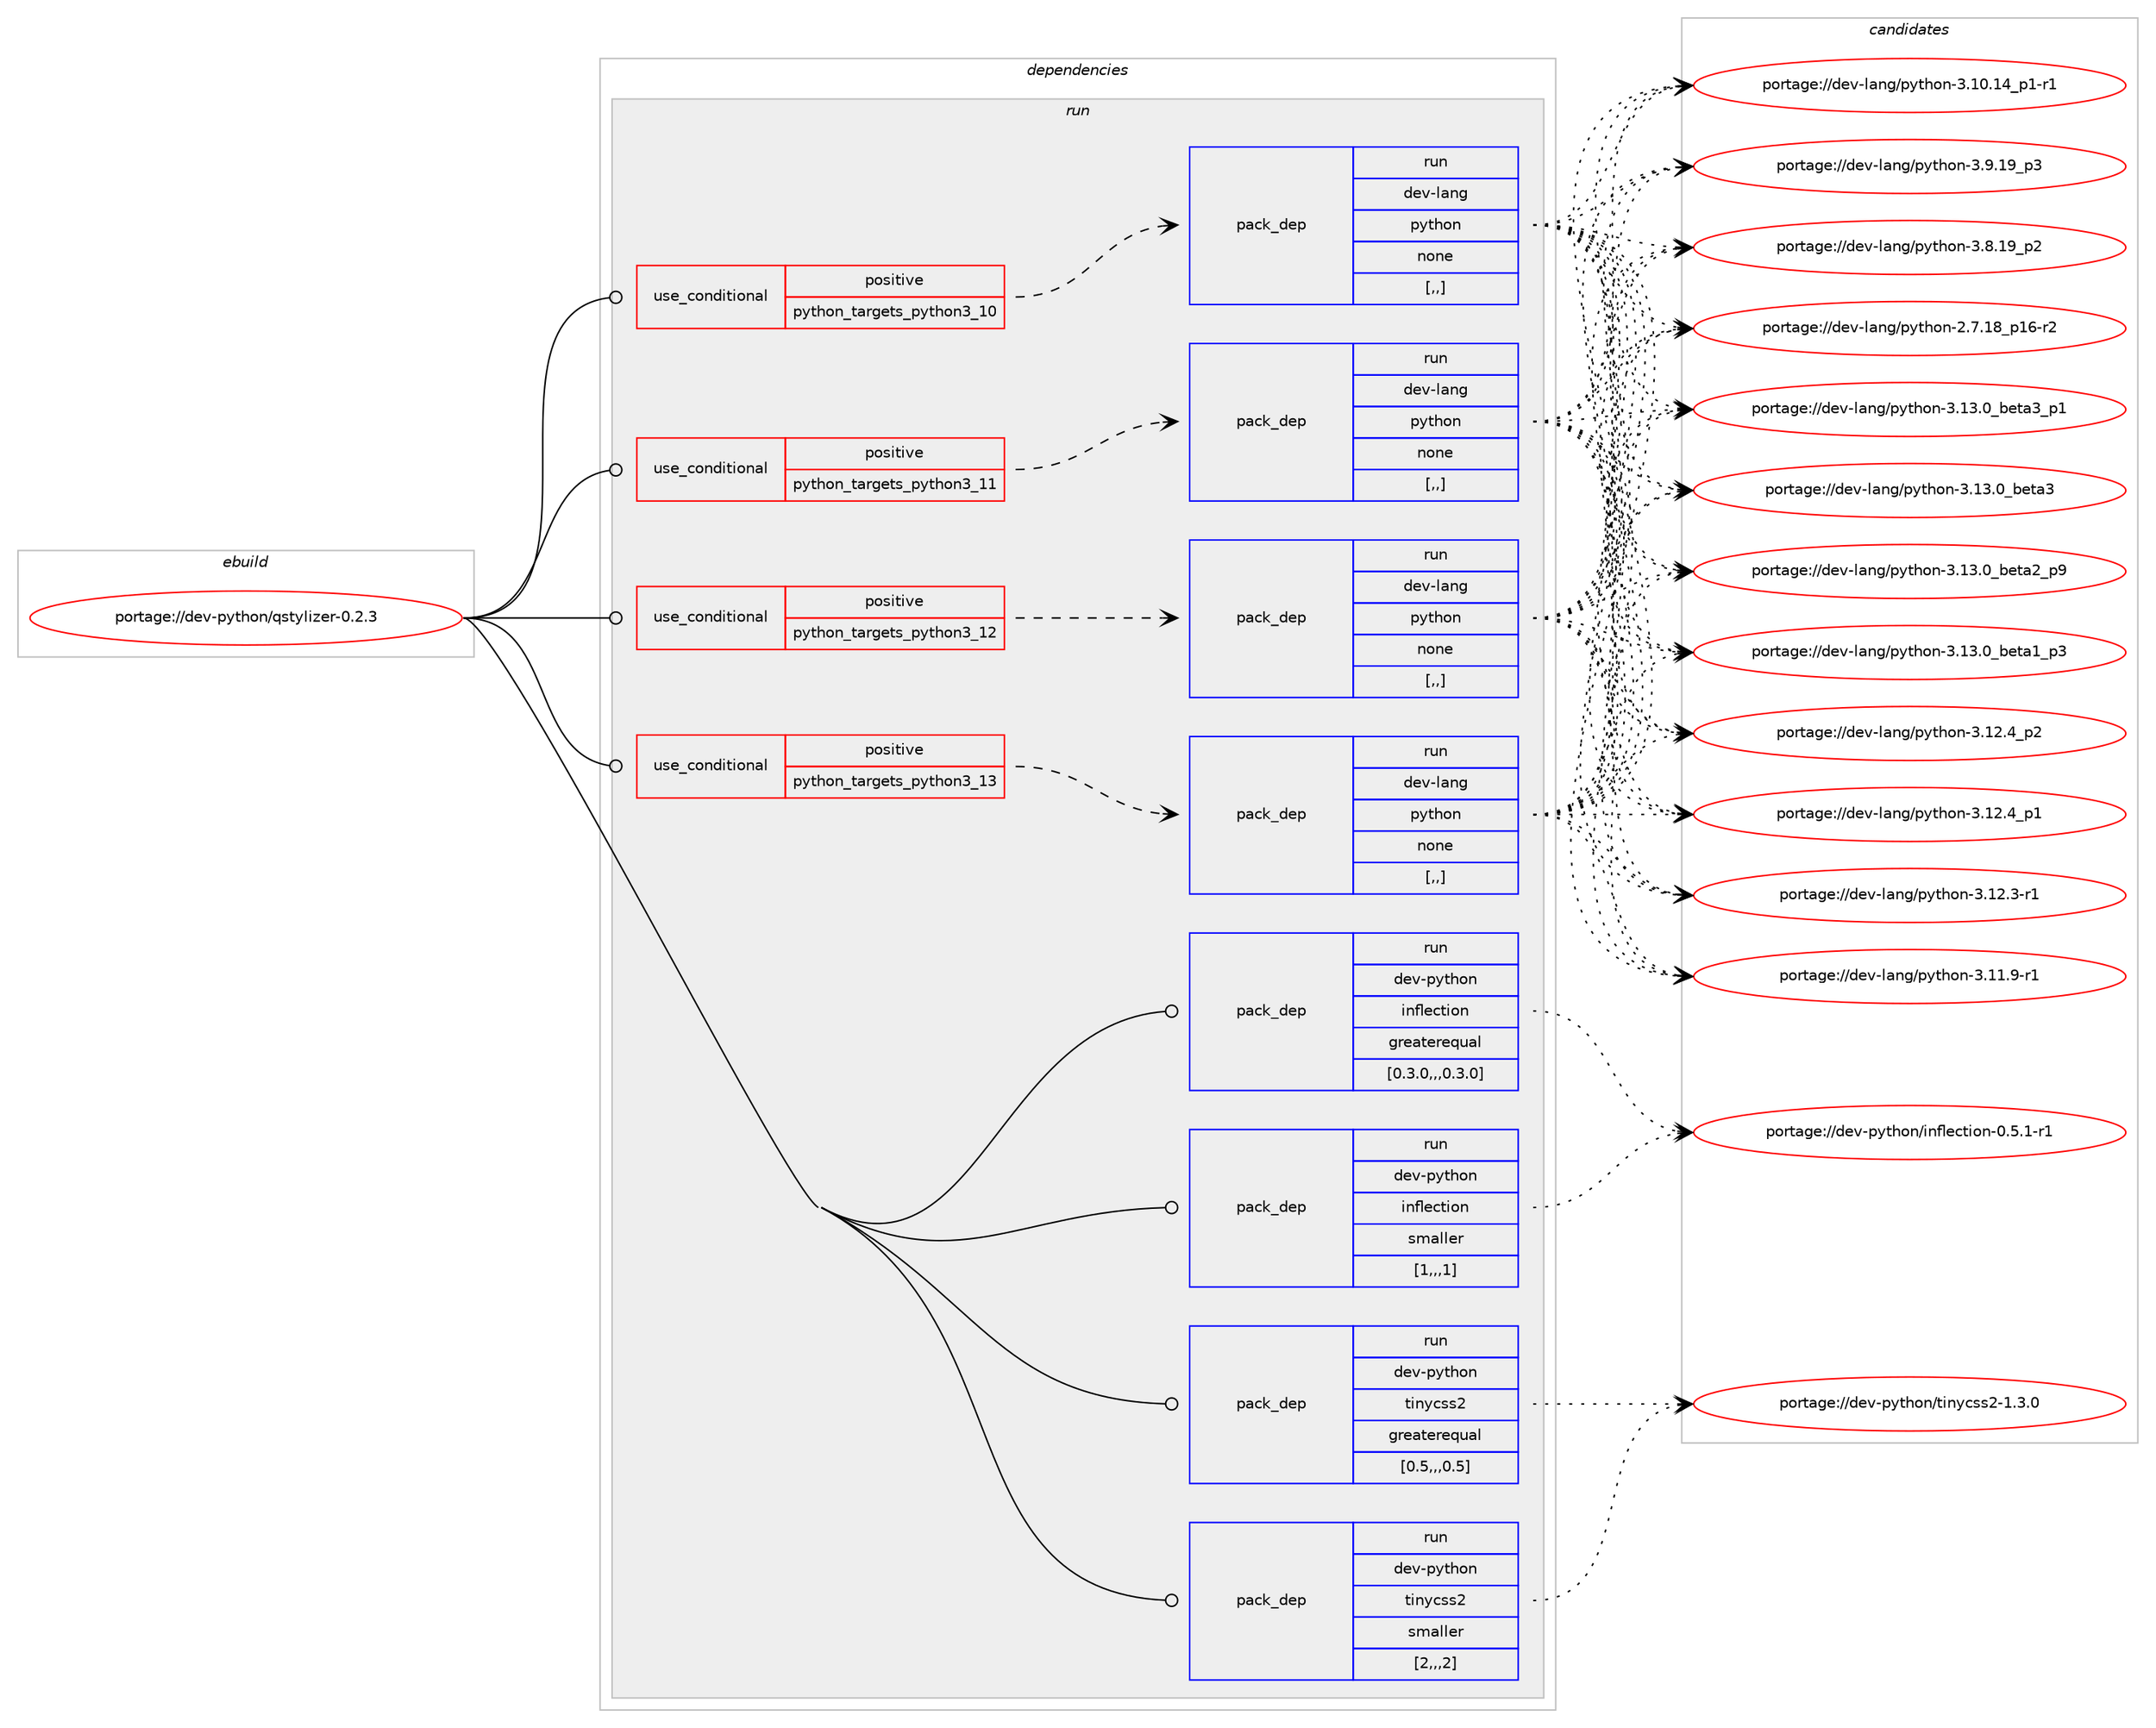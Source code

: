 digraph prolog {

# *************
# Graph options
# *************

newrank=true;
concentrate=true;
compound=true;
graph [rankdir=LR,fontname=Helvetica,fontsize=10,ranksep=1.5];#, ranksep=2.5, nodesep=0.2];
edge  [arrowhead=vee];
node  [fontname=Helvetica,fontsize=10];

# **********
# The ebuild
# **********

subgraph cluster_leftcol {
color=gray;
label=<<i>ebuild</i>>;
id [label="portage://dev-python/qstylizer-0.2.3", color=red, width=4, href="../dev-python/qstylizer-0.2.3.svg"];
}

# ****************
# The dependencies
# ****************

subgraph cluster_midcol {
color=gray;
label=<<i>dependencies</i>>;
subgraph cluster_compile {
fillcolor="#eeeeee";
style=filled;
label=<<i>compile</i>>;
}
subgraph cluster_compileandrun {
fillcolor="#eeeeee";
style=filled;
label=<<i>compile and run</i>>;
}
subgraph cluster_run {
fillcolor="#eeeeee";
style=filled;
label=<<i>run</i>>;
subgraph cond38596 {
dependency160845 [label=<<TABLE BORDER="0" CELLBORDER="1" CELLSPACING="0" CELLPADDING="4"><TR><TD ROWSPAN="3" CELLPADDING="10">use_conditional</TD></TR><TR><TD>positive</TD></TR><TR><TD>python_targets_python3_10</TD></TR></TABLE>>, shape=none, color=red];
subgraph pack120977 {
dependency160846 [label=<<TABLE BORDER="0" CELLBORDER="1" CELLSPACING="0" CELLPADDING="4" WIDTH="220"><TR><TD ROWSPAN="6" CELLPADDING="30">pack_dep</TD></TR><TR><TD WIDTH="110">run</TD></TR><TR><TD>dev-lang</TD></TR><TR><TD>python</TD></TR><TR><TD>none</TD></TR><TR><TD>[,,]</TD></TR></TABLE>>, shape=none, color=blue];
}
dependency160845:e -> dependency160846:w [weight=20,style="dashed",arrowhead="vee"];
}
id:e -> dependency160845:w [weight=20,style="solid",arrowhead="odot"];
subgraph cond38597 {
dependency160847 [label=<<TABLE BORDER="0" CELLBORDER="1" CELLSPACING="0" CELLPADDING="4"><TR><TD ROWSPAN="3" CELLPADDING="10">use_conditional</TD></TR><TR><TD>positive</TD></TR><TR><TD>python_targets_python3_11</TD></TR></TABLE>>, shape=none, color=red];
subgraph pack120978 {
dependency160848 [label=<<TABLE BORDER="0" CELLBORDER="1" CELLSPACING="0" CELLPADDING="4" WIDTH="220"><TR><TD ROWSPAN="6" CELLPADDING="30">pack_dep</TD></TR><TR><TD WIDTH="110">run</TD></TR><TR><TD>dev-lang</TD></TR><TR><TD>python</TD></TR><TR><TD>none</TD></TR><TR><TD>[,,]</TD></TR></TABLE>>, shape=none, color=blue];
}
dependency160847:e -> dependency160848:w [weight=20,style="dashed",arrowhead="vee"];
}
id:e -> dependency160847:w [weight=20,style="solid",arrowhead="odot"];
subgraph cond38598 {
dependency160849 [label=<<TABLE BORDER="0" CELLBORDER="1" CELLSPACING="0" CELLPADDING="4"><TR><TD ROWSPAN="3" CELLPADDING="10">use_conditional</TD></TR><TR><TD>positive</TD></TR><TR><TD>python_targets_python3_12</TD></TR></TABLE>>, shape=none, color=red];
subgraph pack120979 {
dependency160850 [label=<<TABLE BORDER="0" CELLBORDER="1" CELLSPACING="0" CELLPADDING="4" WIDTH="220"><TR><TD ROWSPAN="6" CELLPADDING="30">pack_dep</TD></TR><TR><TD WIDTH="110">run</TD></TR><TR><TD>dev-lang</TD></TR><TR><TD>python</TD></TR><TR><TD>none</TD></TR><TR><TD>[,,]</TD></TR></TABLE>>, shape=none, color=blue];
}
dependency160849:e -> dependency160850:w [weight=20,style="dashed",arrowhead="vee"];
}
id:e -> dependency160849:w [weight=20,style="solid",arrowhead="odot"];
subgraph cond38599 {
dependency160851 [label=<<TABLE BORDER="0" CELLBORDER="1" CELLSPACING="0" CELLPADDING="4"><TR><TD ROWSPAN="3" CELLPADDING="10">use_conditional</TD></TR><TR><TD>positive</TD></TR><TR><TD>python_targets_python3_13</TD></TR></TABLE>>, shape=none, color=red];
subgraph pack120980 {
dependency160852 [label=<<TABLE BORDER="0" CELLBORDER="1" CELLSPACING="0" CELLPADDING="4" WIDTH="220"><TR><TD ROWSPAN="6" CELLPADDING="30">pack_dep</TD></TR><TR><TD WIDTH="110">run</TD></TR><TR><TD>dev-lang</TD></TR><TR><TD>python</TD></TR><TR><TD>none</TD></TR><TR><TD>[,,]</TD></TR></TABLE>>, shape=none, color=blue];
}
dependency160851:e -> dependency160852:w [weight=20,style="dashed",arrowhead="vee"];
}
id:e -> dependency160851:w [weight=20,style="solid",arrowhead="odot"];
subgraph pack120981 {
dependency160853 [label=<<TABLE BORDER="0" CELLBORDER="1" CELLSPACING="0" CELLPADDING="4" WIDTH="220"><TR><TD ROWSPAN="6" CELLPADDING="30">pack_dep</TD></TR><TR><TD WIDTH="110">run</TD></TR><TR><TD>dev-python</TD></TR><TR><TD>inflection</TD></TR><TR><TD>greaterequal</TD></TR><TR><TD>[0.3.0,,,0.3.0]</TD></TR></TABLE>>, shape=none, color=blue];
}
id:e -> dependency160853:w [weight=20,style="solid",arrowhead="odot"];
subgraph pack120982 {
dependency160854 [label=<<TABLE BORDER="0" CELLBORDER="1" CELLSPACING="0" CELLPADDING="4" WIDTH="220"><TR><TD ROWSPAN="6" CELLPADDING="30">pack_dep</TD></TR><TR><TD WIDTH="110">run</TD></TR><TR><TD>dev-python</TD></TR><TR><TD>inflection</TD></TR><TR><TD>smaller</TD></TR><TR><TD>[1,,,1]</TD></TR></TABLE>>, shape=none, color=blue];
}
id:e -> dependency160854:w [weight=20,style="solid",arrowhead="odot"];
subgraph pack120983 {
dependency160855 [label=<<TABLE BORDER="0" CELLBORDER="1" CELLSPACING="0" CELLPADDING="4" WIDTH="220"><TR><TD ROWSPAN="6" CELLPADDING="30">pack_dep</TD></TR><TR><TD WIDTH="110">run</TD></TR><TR><TD>dev-python</TD></TR><TR><TD>tinycss2</TD></TR><TR><TD>greaterequal</TD></TR><TR><TD>[0.5,,,0.5]</TD></TR></TABLE>>, shape=none, color=blue];
}
id:e -> dependency160855:w [weight=20,style="solid",arrowhead="odot"];
subgraph pack120984 {
dependency160856 [label=<<TABLE BORDER="0" CELLBORDER="1" CELLSPACING="0" CELLPADDING="4" WIDTH="220"><TR><TD ROWSPAN="6" CELLPADDING="30">pack_dep</TD></TR><TR><TD WIDTH="110">run</TD></TR><TR><TD>dev-python</TD></TR><TR><TD>tinycss2</TD></TR><TR><TD>smaller</TD></TR><TR><TD>[2,,,2]</TD></TR></TABLE>>, shape=none, color=blue];
}
id:e -> dependency160856:w [weight=20,style="solid",arrowhead="odot"];
}
}

# **************
# The candidates
# **************

subgraph cluster_choices {
rank=same;
color=gray;
label=<<i>candidates</i>>;

subgraph choice120977 {
color=black;
nodesep=1;
choice10010111845108971101034711212111610411111045514649514648959810111697519511249 [label="portage://dev-lang/python-3.13.0_beta3_p1", color=red, width=4,href="../dev-lang/python-3.13.0_beta3_p1.svg"];
choice1001011184510897110103471121211161041111104551464951464895981011169751 [label="portage://dev-lang/python-3.13.0_beta3", color=red, width=4,href="../dev-lang/python-3.13.0_beta3.svg"];
choice10010111845108971101034711212111610411111045514649514648959810111697509511257 [label="portage://dev-lang/python-3.13.0_beta2_p9", color=red, width=4,href="../dev-lang/python-3.13.0_beta2_p9.svg"];
choice10010111845108971101034711212111610411111045514649514648959810111697499511251 [label="portage://dev-lang/python-3.13.0_beta1_p3", color=red, width=4,href="../dev-lang/python-3.13.0_beta1_p3.svg"];
choice100101118451089711010347112121116104111110455146495046529511250 [label="portage://dev-lang/python-3.12.4_p2", color=red, width=4,href="../dev-lang/python-3.12.4_p2.svg"];
choice100101118451089711010347112121116104111110455146495046529511249 [label="portage://dev-lang/python-3.12.4_p1", color=red, width=4,href="../dev-lang/python-3.12.4_p1.svg"];
choice100101118451089711010347112121116104111110455146495046514511449 [label="portage://dev-lang/python-3.12.3-r1", color=red, width=4,href="../dev-lang/python-3.12.3-r1.svg"];
choice100101118451089711010347112121116104111110455146494946574511449 [label="portage://dev-lang/python-3.11.9-r1", color=red, width=4,href="../dev-lang/python-3.11.9-r1.svg"];
choice100101118451089711010347112121116104111110455146494846495295112494511449 [label="portage://dev-lang/python-3.10.14_p1-r1", color=red, width=4,href="../dev-lang/python-3.10.14_p1-r1.svg"];
choice100101118451089711010347112121116104111110455146574649579511251 [label="portage://dev-lang/python-3.9.19_p3", color=red, width=4,href="../dev-lang/python-3.9.19_p3.svg"];
choice100101118451089711010347112121116104111110455146564649579511250 [label="portage://dev-lang/python-3.8.19_p2", color=red, width=4,href="../dev-lang/python-3.8.19_p2.svg"];
choice100101118451089711010347112121116104111110455046554649569511249544511450 [label="portage://dev-lang/python-2.7.18_p16-r2", color=red, width=4,href="../dev-lang/python-2.7.18_p16-r2.svg"];
dependency160846:e -> choice10010111845108971101034711212111610411111045514649514648959810111697519511249:w [style=dotted,weight="100"];
dependency160846:e -> choice1001011184510897110103471121211161041111104551464951464895981011169751:w [style=dotted,weight="100"];
dependency160846:e -> choice10010111845108971101034711212111610411111045514649514648959810111697509511257:w [style=dotted,weight="100"];
dependency160846:e -> choice10010111845108971101034711212111610411111045514649514648959810111697499511251:w [style=dotted,weight="100"];
dependency160846:e -> choice100101118451089711010347112121116104111110455146495046529511250:w [style=dotted,weight="100"];
dependency160846:e -> choice100101118451089711010347112121116104111110455146495046529511249:w [style=dotted,weight="100"];
dependency160846:e -> choice100101118451089711010347112121116104111110455146495046514511449:w [style=dotted,weight="100"];
dependency160846:e -> choice100101118451089711010347112121116104111110455146494946574511449:w [style=dotted,weight="100"];
dependency160846:e -> choice100101118451089711010347112121116104111110455146494846495295112494511449:w [style=dotted,weight="100"];
dependency160846:e -> choice100101118451089711010347112121116104111110455146574649579511251:w [style=dotted,weight="100"];
dependency160846:e -> choice100101118451089711010347112121116104111110455146564649579511250:w [style=dotted,weight="100"];
dependency160846:e -> choice100101118451089711010347112121116104111110455046554649569511249544511450:w [style=dotted,weight="100"];
}
subgraph choice120978 {
color=black;
nodesep=1;
choice10010111845108971101034711212111610411111045514649514648959810111697519511249 [label="portage://dev-lang/python-3.13.0_beta3_p1", color=red, width=4,href="../dev-lang/python-3.13.0_beta3_p1.svg"];
choice1001011184510897110103471121211161041111104551464951464895981011169751 [label="portage://dev-lang/python-3.13.0_beta3", color=red, width=4,href="../dev-lang/python-3.13.0_beta3.svg"];
choice10010111845108971101034711212111610411111045514649514648959810111697509511257 [label="portage://dev-lang/python-3.13.0_beta2_p9", color=red, width=4,href="../dev-lang/python-3.13.0_beta2_p9.svg"];
choice10010111845108971101034711212111610411111045514649514648959810111697499511251 [label="portage://dev-lang/python-3.13.0_beta1_p3", color=red, width=4,href="../dev-lang/python-3.13.0_beta1_p3.svg"];
choice100101118451089711010347112121116104111110455146495046529511250 [label="portage://dev-lang/python-3.12.4_p2", color=red, width=4,href="../dev-lang/python-3.12.4_p2.svg"];
choice100101118451089711010347112121116104111110455146495046529511249 [label="portage://dev-lang/python-3.12.4_p1", color=red, width=4,href="../dev-lang/python-3.12.4_p1.svg"];
choice100101118451089711010347112121116104111110455146495046514511449 [label="portage://dev-lang/python-3.12.3-r1", color=red, width=4,href="../dev-lang/python-3.12.3-r1.svg"];
choice100101118451089711010347112121116104111110455146494946574511449 [label="portage://dev-lang/python-3.11.9-r1", color=red, width=4,href="../dev-lang/python-3.11.9-r1.svg"];
choice100101118451089711010347112121116104111110455146494846495295112494511449 [label="portage://dev-lang/python-3.10.14_p1-r1", color=red, width=4,href="../dev-lang/python-3.10.14_p1-r1.svg"];
choice100101118451089711010347112121116104111110455146574649579511251 [label="portage://dev-lang/python-3.9.19_p3", color=red, width=4,href="../dev-lang/python-3.9.19_p3.svg"];
choice100101118451089711010347112121116104111110455146564649579511250 [label="portage://dev-lang/python-3.8.19_p2", color=red, width=4,href="../dev-lang/python-3.8.19_p2.svg"];
choice100101118451089711010347112121116104111110455046554649569511249544511450 [label="portage://dev-lang/python-2.7.18_p16-r2", color=red, width=4,href="../dev-lang/python-2.7.18_p16-r2.svg"];
dependency160848:e -> choice10010111845108971101034711212111610411111045514649514648959810111697519511249:w [style=dotted,weight="100"];
dependency160848:e -> choice1001011184510897110103471121211161041111104551464951464895981011169751:w [style=dotted,weight="100"];
dependency160848:e -> choice10010111845108971101034711212111610411111045514649514648959810111697509511257:w [style=dotted,weight="100"];
dependency160848:e -> choice10010111845108971101034711212111610411111045514649514648959810111697499511251:w [style=dotted,weight="100"];
dependency160848:e -> choice100101118451089711010347112121116104111110455146495046529511250:w [style=dotted,weight="100"];
dependency160848:e -> choice100101118451089711010347112121116104111110455146495046529511249:w [style=dotted,weight="100"];
dependency160848:e -> choice100101118451089711010347112121116104111110455146495046514511449:w [style=dotted,weight="100"];
dependency160848:e -> choice100101118451089711010347112121116104111110455146494946574511449:w [style=dotted,weight="100"];
dependency160848:e -> choice100101118451089711010347112121116104111110455146494846495295112494511449:w [style=dotted,weight="100"];
dependency160848:e -> choice100101118451089711010347112121116104111110455146574649579511251:w [style=dotted,weight="100"];
dependency160848:e -> choice100101118451089711010347112121116104111110455146564649579511250:w [style=dotted,weight="100"];
dependency160848:e -> choice100101118451089711010347112121116104111110455046554649569511249544511450:w [style=dotted,weight="100"];
}
subgraph choice120979 {
color=black;
nodesep=1;
choice10010111845108971101034711212111610411111045514649514648959810111697519511249 [label="portage://dev-lang/python-3.13.0_beta3_p1", color=red, width=4,href="../dev-lang/python-3.13.0_beta3_p1.svg"];
choice1001011184510897110103471121211161041111104551464951464895981011169751 [label="portage://dev-lang/python-3.13.0_beta3", color=red, width=4,href="../dev-lang/python-3.13.0_beta3.svg"];
choice10010111845108971101034711212111610411111045514649514648959810111697509511257 [label="portage://dev-lang/python-3.13.0_beta2_p9", color=red, width=4,href="../dev-lang/python-3.13.0_beta2_p9.svg"];
choice10010111845108971101034711212111610411111045514649514648959810111697499511251 [label="portage://dev-lang/python-3.13.0_beta1_p3", color=red, width=4,href="../dev-lang/python-3.13.0_beta1_p3.svg"];
choice100101118451089711010347112121116104111110455146495046529511250 [label="portage://dev-lang/python-3.12.4_p2", color=red, width=4,href="../dev-lang/python-3.12.4_p2.svg"];
choice100101118451089711010347112121116104111110455146495046529511249 [label="portage://dev-lang/python-3.12.4_p1", color=red, width=4,href="../dev-lang/python-3.12.4_p1.svg"];
choice100101118451089711010347112121116104111110455146495046514511449 [label="portage://dev-lang/python-3.12.3-r1", color=red, width=4,href="../dev-lang/python-3.12.3-r1.svg"];
choice100101118451089711010347112121116104111110455146494946574511449 [label="portage://dev-lang/python-3.11.9-r1", color=red, width=4,href="../dev-lang/python-3.11.9-r1.svg"];
choice100101118451089711010347112121116104111110455146494846495295112494511449 [label="portage://dev-lang/python-3.10.14_p1-r1", color=red, width=4,href="../dev-lang/python-3.10.14_p1-r1.svg"];
choice100101118451089711010347112121116104111110455146574649579511251 [label="portage://dev-lang/python-3.9.19_p3", color=red, width=4,href="../dev-lang/python-3.9.19_p3.svg"];
choice100101118451089711010347112121116104111110455146564649579511250 [label="portage://dev-lang/python-3.8.19_p2", color=red, width=4,href="../dev-lang/python-3.8.19_p2.svg"];
choice100101118451089711010347112121116104111110455046554649569511249544511450 [label="portage://dev-lang/python-2.7.18_p16-r2", color=red, width=4,href="../dev-lang/python-2.7.18_p16-r2.svg"];
dependency160850:e -> choice10010111845108971101034711212111610411111045514649514648959810111697519511249:w [style=dotted,weight="100"];
dependency160850:e -> choice1001011184510897110103471121211161041111104551464951464895981011169751:w [style=dotted,weight="100"];
dependency160850:e -> choice10010111845108971101034711212111610411111045514649514648959810111697509511257:w [style=dotted,weight="100"];
dependency160850:e -> choice10010111845108971101034711212111610411111045514649514648959810111697499511251:w [style=dotted,weight="100"];
dependency160850:e -> choice100101118451089711010347112121116104111110455146495046529511250:w [style=dotted,weight="100"];
dependency160850:e -> choice100101118451089711010347112121116104111110455146495046529511249:w [style=dotted,weight="100"];
dependency160850:e -> choice100101118451089711010347112121116104111110455146495046514511449:w [style=dotted,weight="100"];
dependency160850:e -> choice100101118451089711010347112121116104111110455146494946574511449:w [style=dotted,weight="100"];
dependency160850:e -> choice100101118451089711010347112121116104111110455146494846495295112494511449:w [style=dotted,weight="100"];
dependency160850:e -> choice100101118451089711010347112121116104111110455146574649579511251:w [style=dotted,weight="100"];
dependency160850:e -> choice100101118451089711010347112121116104111110455146564649579511250:w [style=dotted,weight="100"];
dependency160850:e -> choice100101118451089711010347112121116104111110455046554649569511249544511450:w [style=dotted,weight="100"];
}
subgraph choice120980 {
color=black;
nodesep=1;
choice10010111845108971101034711212111610411111045514649514648959810111697519511249 [label="portage://dev-lang/python-3.13.0_beta3_p1", color=red, width=4,href="../dev-lang/python-3.13.0_beta3_p1.svg"];
choice1001011184510897110103471121211161041111104551464951464895981011169751 [label="portage://dev-lang/python-3.13.0_beta3", color=red, width=4,href="../dev-lang/python-3.13.0_beta3.svg"];
choice10010111845108971101034711212111610411111045514649514648959810111697509511257 [label="portage://dev-lang/python-3.13.0_beta2_p9", color=red, width=4,href="../dev-lang/python-3.13.0_beta2_p9.svg"];
choice10010111845108971101034711212111610411111045514649514648959810111697499511251 [label="portage://dev-lang/python-3.13.0_beta1_p3", color=red, width=4,href="../dev-lang/python-3.13.0_beta1_p3.svg"];
choice100101118451089711010347112121116104111110455146495046529511250 [label="portage://dev-lang/python-3.12.4_p2", color=red, width=4,href="../dev-lang/python-3.12.4_p2.svg"];
choice100101118451089711010347112121116104111110455146495046529511249 [label="portage://dev-lang/python-3.12.4_p1", color=red, width=4,href="../dev-lang/python-3.12.4_p1.svg"];
choice100101118451089711010347112121116104111110455146495046514511449 [label="portage://dev-lang/python-3.12.3-r1", color=red, width=4,href="../dev-lang/python-3.12.3-r1.svg"];
choice100101118451089711010347112121116104111110455146494946574511449 [label="portage://dev-lang/python-3.11.9-r1", color=red, width=4,href="../dev-lang/python-3.11.9-r1.svg"];
choice100101118451089711010347112121116104111110455146494846495295112494511449 [label="portage://dev-lang/python-3.10.14_p1-r1", color=red, width=4,href="../dev-lang/python-3.10.14_p1-r1.svg"];
choice100101118451089711010347112121116104111110455146574649579511251 [label="portage://dev-lang/python-3.9.19_p3", color=red, width=4,href="../dev-lang/python-3.9.19_p3.svg"];
choice100101118451089711010347112121116104111110455146564649579511250 [label="portage://dev-lang/python-3.8.19_p2", color=red, width=4,href="../dev-lang/python-3.8.19_p2.svg"];
choice100101118451089711010347112121116104111110455046554649569511249544511450 [label="portage://dev-lang/python-2.7.18_p16-r2", color=red, width=4,href="../dev-lang/python-2.7.18_p16-r2.svg"];
dependency160852:e -> choice10010111845108971101034711212111610411111045514649514648959810111697519511249:w [style=dotted,weight="100"];
dependency160852:e -> choice1001011184510897110103471121211161041111104551464951464895981011169751:w [style=dotted,weight="100"];
dependency160852:e -> choice10010111845108971101034711212111610411111045514649514648959810111697509511257:w [style=dotted,weight="100"];
dependency160852:e -> choice10010111845108971101034711212111610411111045514649514648959810111697499511251:w [style=dotted,weight="100"];
dependency160852:e -> choice100101118451089711010347112121116104111110455146495046529511250:w [style=dotted,weight="100"];
dependency160852:e -> choice100101118451089711010347112121116104111110455146495046529511249:w [style=dotted,weight="100"];
dependency160852:e -> choice100101118451089711010347112121116104111110455146495046514511449:w [style=dotted,weight="100"];
dependency160852:e -> choice100101118451089711010347112121116104111110455146494946574511449:w [style=dotted,weight="100"];
dependency160852:e -> choice100101118451089711010347112121116104111110455146494846495295112494511449:w [style=dotted,weight="100"];
dependency160852:e -> choice100101118451089711010347112121116104111110455146574649579511251:w [style=dotted,weight="100"];
dependency160852:e -> choice100101118451089711010347112121116104111110455146564649579511250:w [style=dotted,weight="100"];
dependency160852:e -> choice100101118451089711010347112121116104111110455046554649569511249544511450:w [style=dotted,weight="100"];
}
subgraph choice120981 {
color=black;
nodesep=1;
choice1001011184511212111610411111047105110102108101991161051111104548465346494511449 [label="portage://dev-python/inflection-0.5.1-r1", color=red, width=4,href="../dev-python/inflection-0.5.1-r1.svg"];
dependency160853:e -> choice1001011184511212111610411111047105110102108101991161051111104548465346494511449:w [style=dotted,weight="100"];
}
subgraph choice120982 {
color=black;
nodesep=1;
choice1001011184511212111610411111047105110102108101991161051111104548465346494511449 [label="portage://dev-python/inflection-0.5.1-r1", color=red, width=4,href="../dev-python/inflection-0.5.1-r1.svg"];
dependency160854:e -> choice1001011184511212111610411111047105110102108101991161051111104548465346494511449:w [style=dotted,weight="100"];
}
subgraph choice120983 {
color=black;
nodesep=1;
choice10010111845112121116104111110471161051101219911511550454946514648 [label="portage://dev-python/tinycss2-1.3.0", color=red, width=4,href="../dev-python/tinycss2-1.3.0.svg"];
dependency160855:e -> choice10010111845112121116104111110471161051101219911511550454946514648:w [style=dotted,weight="100"];
}
subgraph choice120984 {
color=black;
nodesep=1;
choice10010111845112121116104111110471161051101219911511550454946514648 [label="portage://dev-python/tinycss2-1.3.0", color=red, width=4,href="../dev-python/tinycss2-1.3.0.svg"];
dependency160856:e -> choice10010111845112121116104111110471161051101219911511550454946514648:w [style=dotted,weight="100"];
}
}

}
